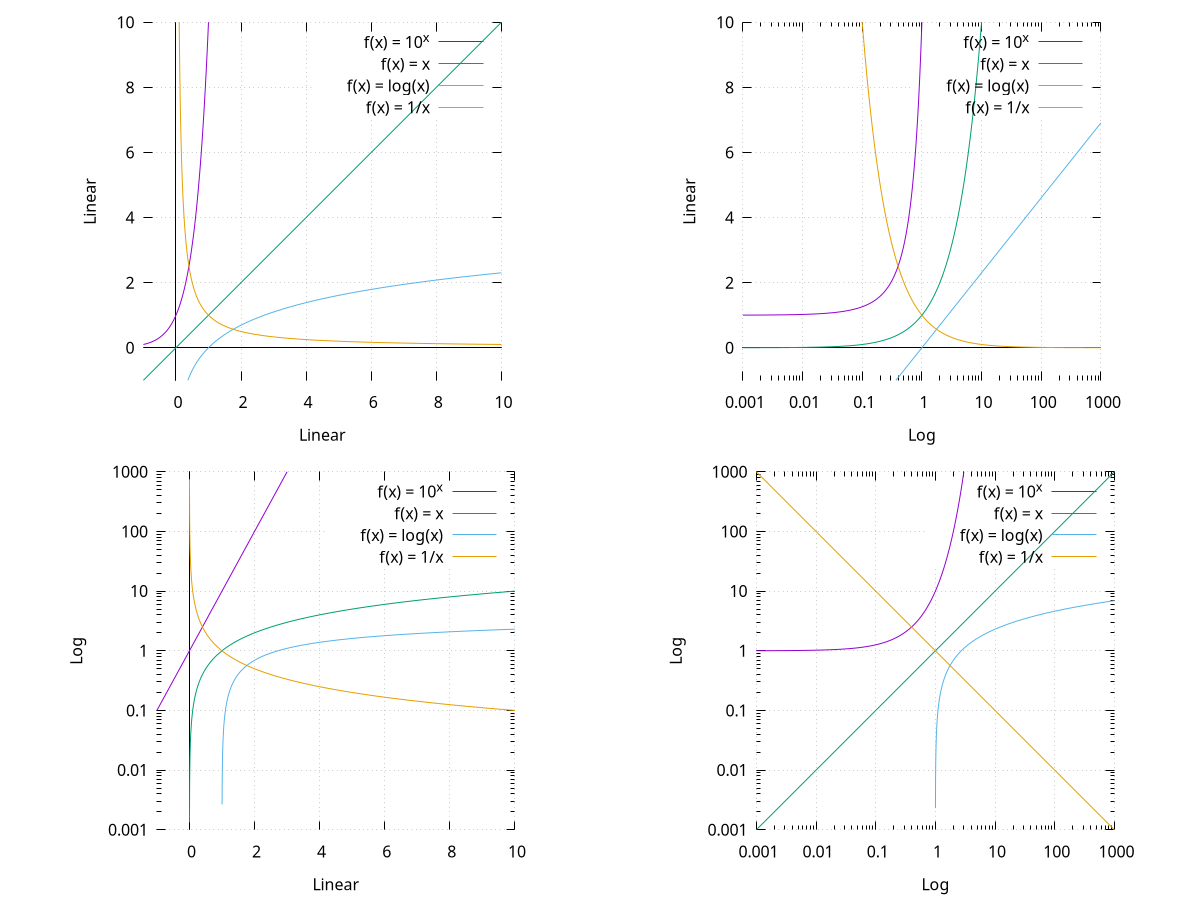 # Based on image source from Wikipedia 
# <http://en.wikipedia.org/wiki/File:Logarithmic_Scales.svg>
# by Autopilot <http://en.wikipedia.org/wiki/User:Autopilot>
# This file is licensed under the Creative Commons Attribution-Share Alike 3.0 
# Unported license.

set grid x
set grid y
set border 0
set xzeroaxis lt -1
set yzeroaxis lt -1
set size square

unset multiplot
set term svg size 800,800
set output "logarithmic_scales.svg"
set multiplot layout 2,2
set samples 3000

unset logscale
set xlabel "Linear"
set ylabel "Linear"
plot [-1:10] [-1:10] \
        (10**x) title "f(x) = 10^x" with lines, \
        (x) title "f(x) = x" with lines, \
        (log(x)) title "f(x) = log(x)" with lines, \
        (1/x) title "f(x) = 1/x" with lines

set logscale x
set xlabel "Log"
plot [0.001:1000] [-1:10] \
        (10**x) title "f(x) = 10^x" with lines, \
        (x) title "f(x) = x" with lines, \
        (log(x)) title "f(x) = log(x)" with lines, \
        (1/x) title "f(x) = 1/x" with lines

unset logscale
set logscale y
set xlabel "Linear"
set ylabel "Log"
plot [-1:10] [0.001:1000] \
        (10**x) title "f(x) = 10^x" with lines, \
        (x) title "f(x) = x" with lines, \
        (log(x)) title "f(x) = log(x)" with lines, \
        (1/x) title "f(x) = 1/x" with lines

unset logscale
set logscale y
set logscale x
set xlabel "Log"
set ylabel "Log"
plot [0.001:1000] [0.001:1000] \
        (10**x) title "f(x) = 10^x" with lines, \
        (x) title "f(x) = x" with lines, \
        (log(x)) title "f(x) = log(x)" with lines, \
        (1/x) title "f(x) = 1/x" with lines
